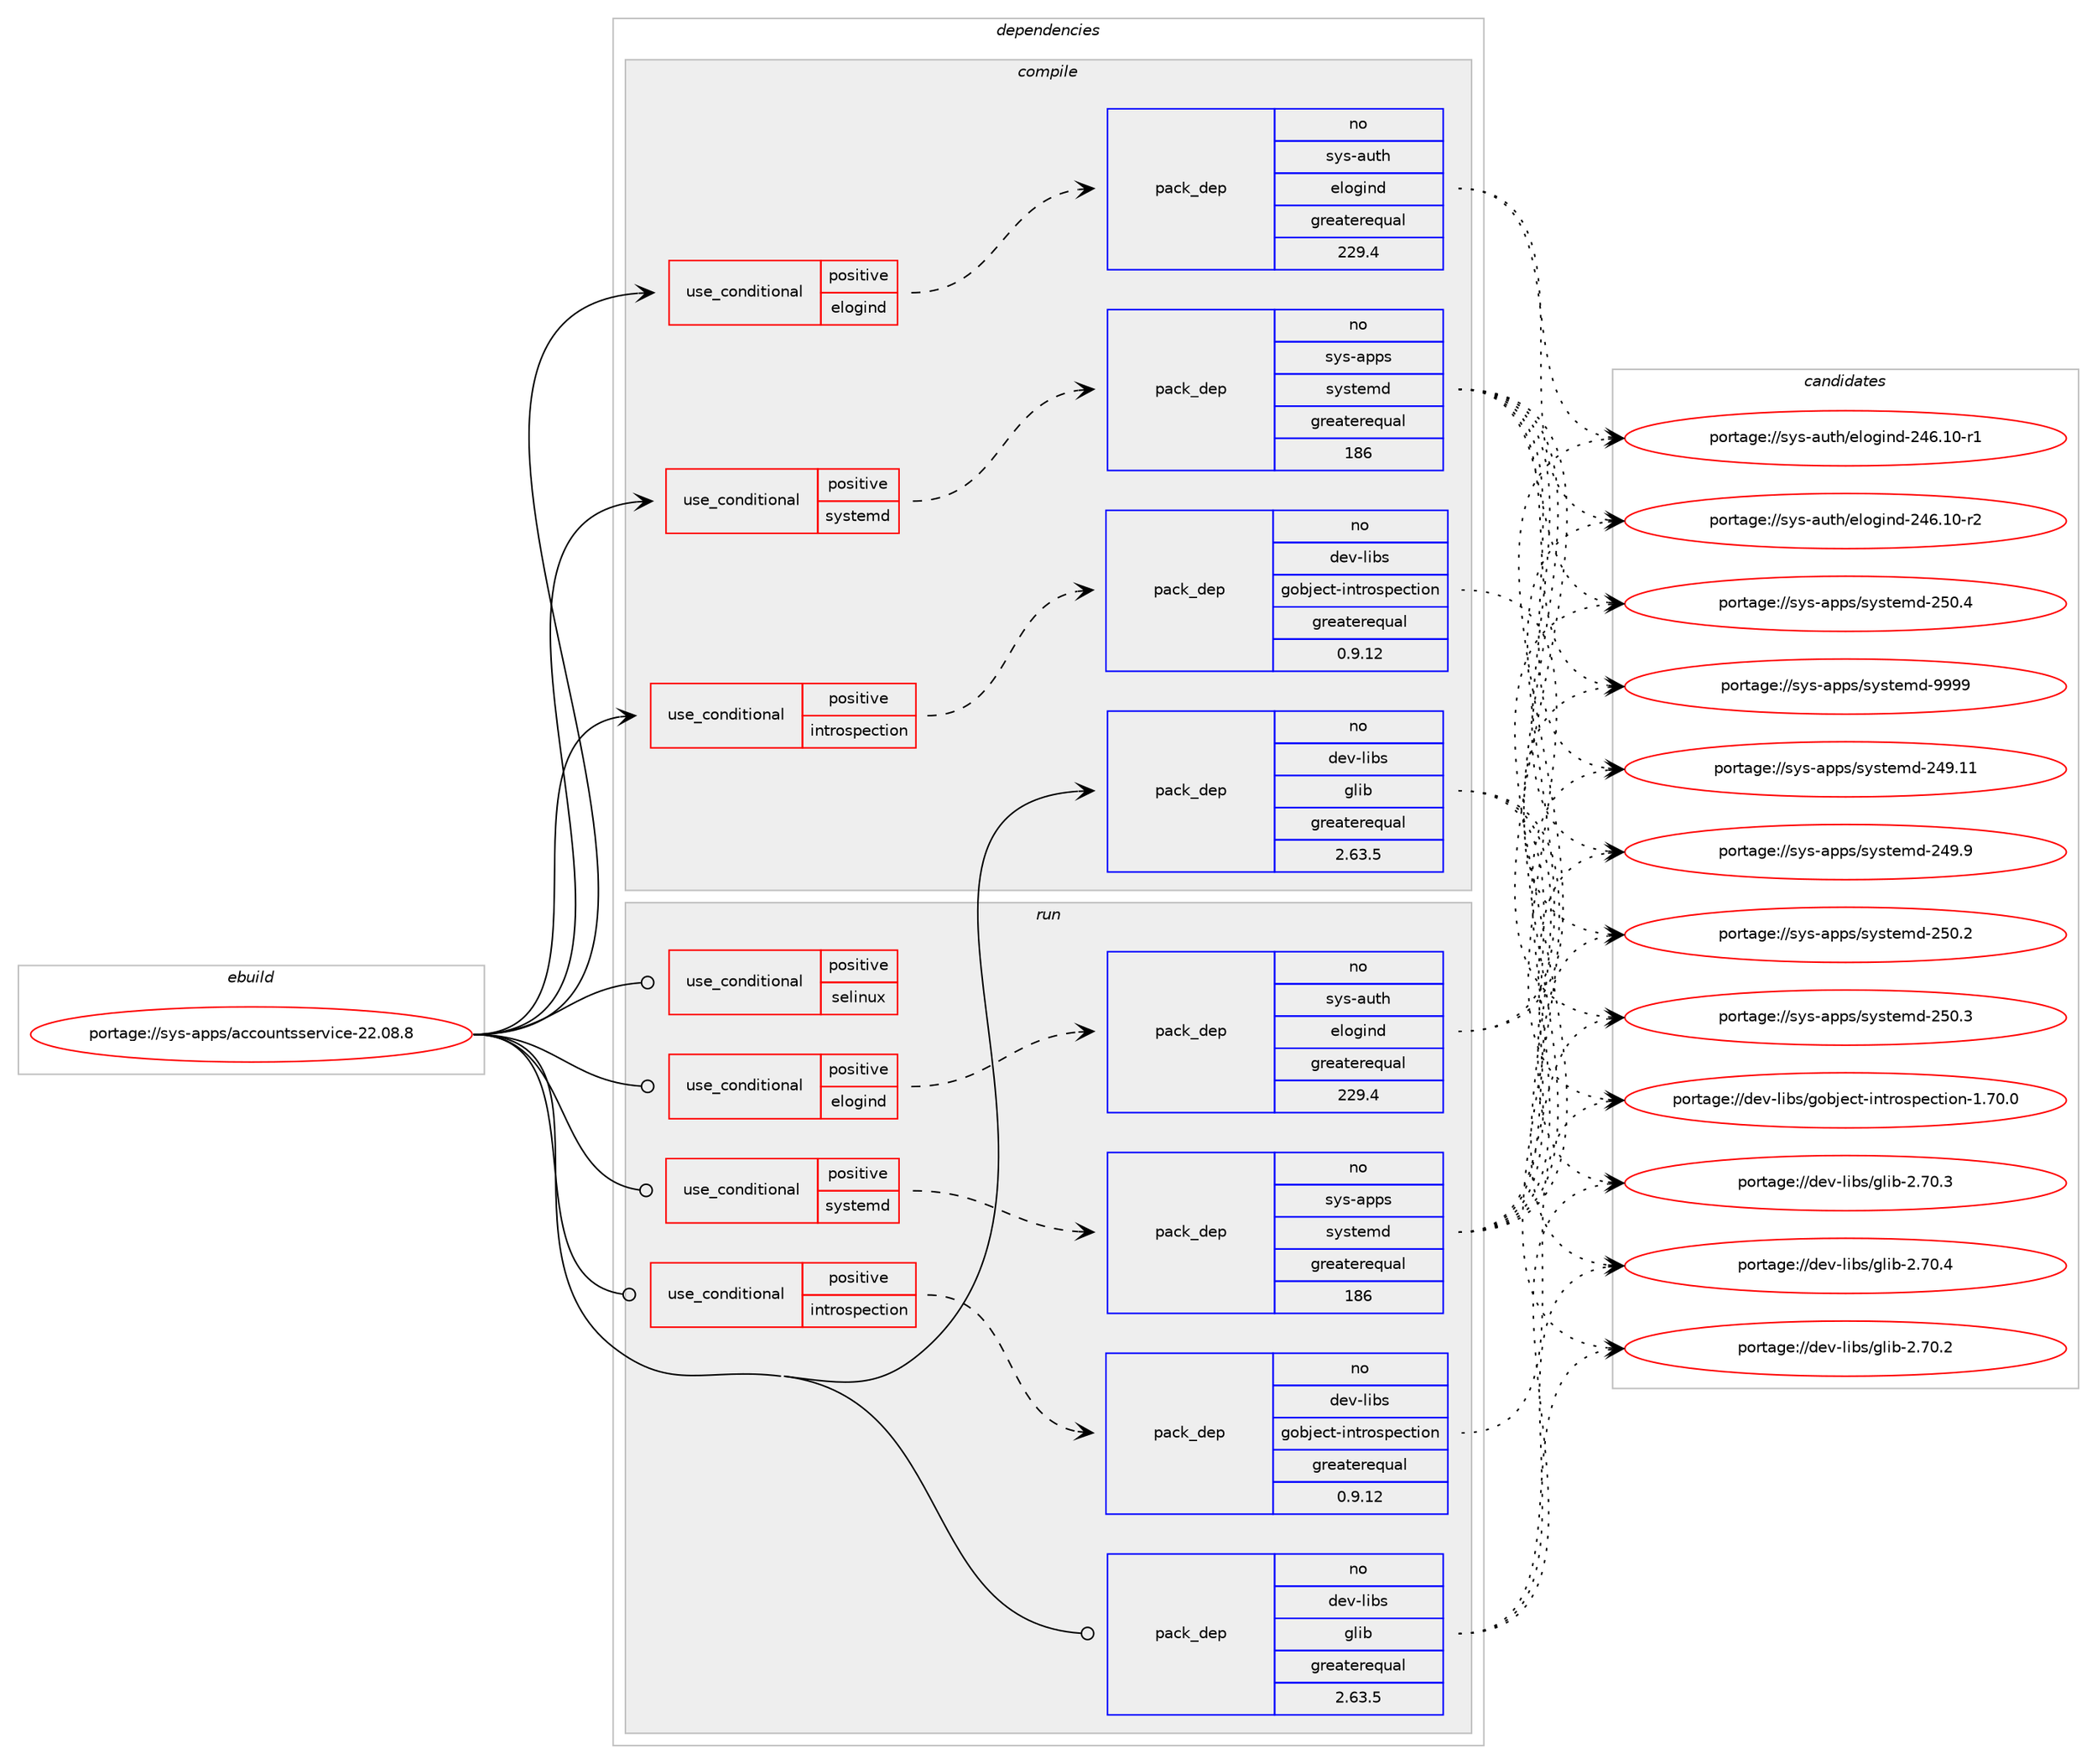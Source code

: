 digraph prolog {

# *************
# Graph options
# *************

newrank=true;
concentrate=true;
compound=true;
graph [rankdir=LR,fontname=Helvetica,fontsize=10,ranksep=1.5];#, ranksep=2.5, nodesep=0.2];
edge  [arrowhead=vee];
node  [fontname=Helvetica,fontsize=10];

# **********
# The ebuild
# **********

subgraph cluster_leftcol {
color=gray;
rank=same;
label=<<i>ebuild</i>>;
id [label="portage://sys-apps/accountsservice-22.08.8", color=red, width=4, href="../sys-apps/accountsservice-22.08.8.svg"];
}

# ****************
# The dependencies
# ****************

subgraph cluster_midcol {
color=gray;
label=<<i>dependencies</i>>;
subgraph cluster_compile {
fillcolor="#eeeeee";
style=filled;
label=<<i>compile</i>>;
subgraph cond245 {
dependency3025 [label=<<TABLE BORDER="0" CELLBORDER="1" CELLSPACING="0" CELLPADDING="4"><TR><TD ROWSPAN="3" CELLPADDING="10">use_conditional</TD></TR><TR><TD>positive</TD></TR><TR><TD>elogind</TD></TR></TABLE>>, shape=none, color=red];
subgraph pack2774 {
dependency3026 [label=<<TABLE BORDER="0" CELLBORDER="1" CELLSPACING="0" CELLPADDING="4" WIDTH="220"><TR><TD ROWSPAN="6" CELLPADDING="30">pack_dep</TD></TR><TR><TD WIDTH="110">no</TD></TR><TR><TD>sys-auth</TD></TR><TR><TD>elogind</TD></TR><TR><TD>greaterequal</TD></TR><TR><TD>229.4</TD></TR></TABLE>>, shape=none, color=blue];
}
dependency3025:e -> dependency3026:w [weight=20,style="dashed",arrowhead="vee"];
}
id:e -> dependency3025:w [weight=20,style="solid",arrowhead="vee"];
subgraph cond246 {
dependency3027 [label=<<TABLE BORDER="0" CELLBORDER="1" CELLSPACING="0" CELLPADDING="4"><TR><TD ROWSPAN="3" CELLPADDING="10">use_conditional</TD></TR><TR><TD>positive</TD></TR><TR><TD>introspection</TD></TR></TABLE>>, shape=none, color=red];
subgraph pack2775 {
dependency3028 [label=<<TABLE BORDER="0" CELLBORDER="1" CELLSPACING="0" CELLPADDING="4" WIDTH="220"><TR><TD ROWSPAN="6" CELLPADDING="30">pack_dep</TD></TR><TR><TD WIDTH="110">no</TD></TR><TR><TD>dev-libs</TD></TR><TR><TD>gobject-introspection</TD></TR><TR><TD>greaterequal</TD></TR><TR><TD>0.9.12</TD></TR></TABLE>>, shape=none, color=blue];
}
dependency3027:e -> dependency3028:w [weight=20,style="dashed",arrowhead="vee"];
}
id:e -> dependency3027:w [weight=20,style="solid",arrowhead="vee"];
subgraph cond247 {
dependency3029 [label=<<TABLE BORDER="0" CELLBORDER="1" CELLSPACING="0" CELLPADDING="4"><TR><TD ROWSPAN="3" CELLPADDING="10">use_conditional</TD></TR><TR><TD>positive</TD></TR><TR><TD>systemd</TD></TR></TABLE>>, shape=none, color=red];
subgraph pack2776 {
dependency3030 [label=<<TABLE BORDER="0" CELLBORDER="1" CELLSPACING="0" CELLPADDING="4" WIDTH="220"><TR><TD ROWSPAN="6" CELLPADDING="30">pack_dep</TD></TR><TR><TD WIDTH="110">no</TD></TR><TR><TD>sys-apps</TD></TR><TR><TD>systemd</TD></TR><TR><TD>greaterequal</TD></TR><TR><TD>186</TD></TR></TABLE>>, shape=none, color=blue];
}
dependency3029:e -> dependency3030:w [weight=20,style="dashed",arrowhead="vee"];
}
id:e -> dependency3029:w [weight=20,style="solid",arrowhead="vee"];
subgraph pack2777 {
dependency3031 [label=<<TABLE BORDER="0" CELLBORDER="1" CELLSPACING="0" CELLPADDING="4" WIDTH="220"><TR><TD ROWSPAN="6" CELLPADDING="30">pack_dep</TD></TR><TR><TD WIDTH="110">no</TD></TR><TR><TD>dev-libs</TD></TR><TR><TD>glib</TD></TR><TR><TD>greaterequal</TD></TR><TR><TD>2.63.5</TD></TR></TABLE>>, shape=none, color=blue];
}
id:e -> dependency3031:w [weight=20,style="solid",arrowhead="vee"];
# *** BEGIN UNKNOWN DEPENDENCY TYPE (TODO) ***
# id -> package_dependency(portage://sys-apps/accountsservice-22.08.8,install,no,sys-auth,polkit,none,[,,],[],[])
# *** END UNKNOWN DEPENDENCY TYPE (TODO) ***

# *** BEGIN UNKNOWN DEPENDENCY TYPE (TODO) ***
# id -> package_dependency(portage://sys-apps/accountsservice-22.08.8,install,no,virtual,libcrypt,none,[,,],any_same_slot,[])
# *** END UNKNOWN DEPENDENCY TYPE (TODO) ***

}
subgraph cluster_compileandrun {
fillcolor="#eeeeee";
style=filled;
label=<<i>compile and run</i>>;
}
subgraph cluster_run {
fillcolor="#eeeeee";
style=filled;
label=<<i>run</i>>;
subgraph cond248 {
dependency3032 [label=<<TABLE BORDER="0" CELLBORDER="1" CELLSPACING="0" CELLPADDING="4"><TR><TD ROWSPAN="3" CELLPADDING="10">use_conditional</TD></TR><TR><TD>positive</TD></TR><TR><TD>elogind</TD></TR></TABLE>>, shape=none, color=red];
subgraph pack2778 {
dependency3033 [label=<<TABLE BORDER="0" CELLBORDER="1" CELLSPACING="0" CELLPADDING="4" WIDTH="220"><TR><TD ROWSPAN="6" CELLPADDING="30">pack_dep</TD></TR><TR><TD WIDTH="110">no</TD></TR><TR><TD>sys-auth</TD></TR><TR><TD>elogind</TD></TR><TR><TD>greaterequal</TD></TR><TR><TD>229.4</TD></TR></TABLE>>, shape=none, color=blue];
}
dependency3032:e -> dependency3033:w [weight=20,style="dashed",arrowhead="vee"];
}
id:e -> dependency3032:w [weight=20,style="solid",arrowhead="odot"];
subgraph cond249 {
dependency3034 [label=<<TABLE BORDER="0" CELLBORDER="1" CELLSPACING="0" CELLPADDING="4"><TR><TD ROWSPAN="3" CELLPADDING="10">use_conditional</TD></TR><TR><TD>positive</TD></TR><TR><TD>introspection</TD></TR></TABLE>>, shape=none, color=red];
subgraph pack2779 {
dependency3035 [label=<<TABLE BORDER="0" CELLBORDER="1" CELLSPACING="0" CELLPADDING="4" WIDTH="220"><TR><TD ROWSPAN="6" CELLPADDING="30">pack_dep</TD></TR><TR><TD WIDTH="110">no</TD></TR><TR><TD>dev-libs</TD></TR><TR><TD>gobject-introspection</TD></TR><TR><TD>greaterequal</TD></TR><TR><TD>0.9.12</TD></TR></TABLE>>, shape=none, color=blue];
}
dependency3034:e -> dependency3035:w [weight=20,style="dashed",arrowhead="vee"];
}
id:e -> dependency3034:w [weight=20,style="solid",arrowhead="odot"];
subgraph cond250 {
dependency3036 [label=<<TABLE BORDER="0" CELLBORDER="1" CELLSPACING="0" CELLPADDING="4"><TR><TD ROWSPAN="3" CELLPADDING="10">use_conditional</TD></TR><TR><TD>positive</TD></TR><TR><TD>selinux</TD></TR></TABLE>>, shape=none, color=red];
# *** BEGIN UNKNOWN DEPENDENCY TYPE (TODO) ***
# dependency3036 -> package_dependency(portage://sys-apps/accountsservice-22.08.8,run,no,sec-policy,selinux-accountsd,none,[,,],[],[])
# *** END UNKNOWN DEPENDENCY TYPE (TODO) ***

}
id:e -> dependency3036:w [weight=20,style="solid",arrowhead="odot"];
subgraph cond251 {
dependency3037 [label=<<TABLE BORDER="0" CELLBORDER="1" CELLSPACING="0" CELLPADDING="4"><TR><TD ROWSPAN="3" CELLPADDING="10">use_conditional</TD></TR><TR><TD>positive</TD></TR><TR><TD>systemd</TD></TR></TABLE>>, shape=none, color=red];
subgraph pack2780 {
dependency3038 [label=<<TABLE BORDER="0" CELLBORDER="1" CELLSPACING="0" CELLPADDING="4" WIDTH="220"><TR><TD ROWSPAN="6" CELLPADDING="30">pack_dep</TD></TR><TR><TD WIDTH="110">no</TD></TR><TR><TD>sys-apps</TD></TR><TR><TD>systemd</TD></TR><TR><TD>greaterequal</TD></TR><TR><TD>186</TD></TR></TABLE>>, shape=none, color=blue];
}
dependency3037:e -> dependency3038:w [weight=20,style="dashed",arrowhead="vee"];
}
id:e -> dependency3037:w [weight=20,style="solid",arrowhead="odot"];
subgraph pack2781 {
dependency3039 [label=<<TABLE BORDER="0" CELLBORDER="1" CELLSPACING="0" CELLPADDING="4" WIDTH="220"><TR><TD ROWSPAN="6" CELLPADDING="30">pack_dep</TD></TR><TR><TD WIDTH="110">no</TD></TR><TR><TD>dev-libs</TD></TR><TR><TD>glib</TD></TR><TR><TD>greaterequal</TD></TR><TR><TD>2.63.5</TD></TR></TABLE>>, shape=none, color=blue];
}
id:e -> dependency3039:w [weight=20,style="solid",arrowhead="odot"];
# *** BEGIN UNKNOWN DEPENDENCY TYPE (TODO) ***
# id -> package_dependency(portage://sys-apps/accountsservice-22.08.8,run,no,sys-auth,polkit,none,[,,],[],[])
# *** END UNKNOWN DEPENDENCY TYPE (TODO) ***

# *** BEGIN UNKNOWN DEPENDENCY TYPE (TODO) ***
# id -> package_dependency(portage://sys-apps/accountsservice-22.08.8,run,no,virtual,libcrypt,none,[,,],any_same_slot,[])
# *** END UNKNOWN DEPENDENCY TYPE (TODO) ***

}
}

# **************
# The candidates
# **************

subgraph cluster_choices {
rank=same;
color=gray;
label=<<i>candidates</i>>;

subgraph choice2774 {
color=black;
nodesep=1;
choice115121115459711711610447101108111103105110100455052544649484511449 [label="portage://sys-auth/elogind-246.10-r1", color=red, width=4,href="../sys-auth/elogind-246.10-r1.svg"];
choice115121115459711711610447101108111103105110100455052544649484511450 [label="portage://sys-auth/elogind-246.10-r2", color=red, width=4,href="../sys-auth/elogind-246.10-r2.svg"];
dependency3026:e -> choice115121115459711711610447101108111103105110100455052544649484511449:w [style=dotted,weight="100"];
dependency3026:e -> choice115121115459711711610447101108111103105110100455052544649484511450:w [style=dotted,weight="100"];
}
subgraph choice2775 {
color=black;
nodesep=1;
choice1001011184510810598115471031119810610199116451051101161141111151121019911610511111045494655484648 [label="portage://dev-libs/gobject-introspection-1.70.0", color=red, width=4,href="../dev-libs/gobject-introspection-1.70.0.svg"];
dependency3028:e -> choice1001011184510810598115471031119810610199116451051101161141111151121019911610511111045494655484648:w [style=dotted,weight="100"];
}
subgraph choice2776 {
color=black;
nodesep=1;
choice11512111545971121121154711512111511610110910045505257464949 [label="portage://sys-apps/systemd-249.11", color=red, width=4,href="../sys-apps/systemd-249.11.svg"];
choice115121115459711211211547115121115116101109100455052574657 [label="portage://sys-apps/systemd-249.9", color=red, width=4,href="../sys-apps/systemd-249.9.svg"];
choice115121115459711211211547115121115116101109100455053484650 [label="portage://sys-apps/systemd-250.2", color=red, width=4,href="../sys-apps/systemd-250.2.svg"];
choice115121115459711211211547115121115116101109100455053484651 [label="portage://sys-apps/systemd-250.3", color=red, width=4,href="../sys-apps/systemd-250.3.svg"];
choice115121115459711211211547115121115116101109100455053484652 [label="portage://sys-apps/systemd-250.4", color=red, width=4,href="../sys-apps/systemd-250.4.svg"];
choice1151211154597112112115471151211151161011091004557575757 [label="portage://sys-apps/systemd-9999", color=red, width=4,href="../sys-apps/systemd-9999.svg"];
dependency3030:e -> choice11512111545971121121154711512111511610110910045505257464949:w [style=dotted,weight="100"];
dependency3030:e -> choice115121115459711211211547115121115116101109100455052574657:w [style=dotted,weight="100"];
dependency3030:e -> choice115121115459711211211547115121115116101109100455053484650:w [style=dotted,weight="100"];
dependency3030:e -> choice115121115459711211211547115121115116101109100455053484651:w [style=dotted,weight="100"];
dependency3030:e -> choice115121115459711211211547115121115116101109100455053484652:w [style=dotted,weight="100"];
dependency3030:e -> choice1151211154597112112115471151211151161011091004557575757:w [style=dotted,weight="100"];
}
subgraph choice2777 {
color=black;
nodesep=1;
choice1001011184510810598115471031081059845504655484650 [label="portage://dev-libs/glib-2.70.2", color=red, width=4,href="../dev-libs/glib-2.70.2.svg"];
choice1001011184510810598115471031081059845504655484651 [label="portage://dev-libs/glib-2.70.3", color=red, width=4,href="../dev-libs/glib-2.70.3.svg"];
choice1001011184510810598115471031081059845504655484652 [label="portage://dev-libs/glib-2.70.4", color=red, width=4,href="../dev-libs/glib-2.70.4.svg"];
dependency3031:e -> choice1001011184510810598115471031081059845504655484650:w [style=dotted,weight="100"];
dependency3031:e -> choice1001011184510810598115471031081059845504655484651:w [style=dotted,weight="100"];
dependency3031:e -> choice1001011184510810598115471031081059845504655484652:w [style=dotted,weight="100"];
}
subgraph choice2778 {
color=black;
nodesep=1;
choice115121115459711711610447101108111103105110100455052544649484511449 [label="portage://sys-auth/elogind-246.10-r1", color=red, width=4,href="../sys-auth/elogind-246.10-r1.svg"];
choice115121115459711711610447101108111103105110100455052544649484511450 [label="portage://sys-auth/elogind-246.10-r2", color=red, width=4,href="../sys-auth/elogind-246.10-r2.svg"];
dependency3033:e -> choice115121115459711711610447101108111103105110100455052544649484511449:w [style=dotted,weight="100"];
dependency3033:e -> choice115121115459711711610447101108111103105110100455052544649484511450:w [style=dotted,weight="100"];
}
subgraph choice2779 {
color=black;
nodesep=1;
choice1001011184510810598115471031119810610199116451051101161141111151121019911610511111045494655484648 [label="portage://dev-libs/gobject-introspection-1.70.0", color=red, width=4,href="../dev-libs/gobject-introspection-1.70.0.svg"];
dependency3035:e -> choice1001011184510810598115471031119810610199116451051101161141111151121019911610511111045494655484648:w [style=dotted,weight="100"];
}
subgraph choice2780 {
color=black;
nodesep=1;
choice11512111545971121121154711512111511610110910045505257464949 [label="portage://sys-apps/systemd-249.11", color=red, width=4,href="../sys-apps/systemd-249.11.svg"];
choice115121115459711211211547115121115116101109100455052574657 [label="portage://sys-apps/systemd-249.9", color=red, width=4,href="../sys-apps/systemd-249.9.svg"];
choice115121115459711211211547115121115116101109100455053484650 [label="portage://sys-apps/systemd-250.2", color=red, width=4,href="../sys-apps/systemd-250.2.svg"];
choice115121115459711211211547115121115116101109100455053484651 [label="portage://sys-apps/systemd-250.3", color=red, width=4,href="../sys-apps/systemd-250.3.svg"];
choice115121115459711211211547115121115116101109100455053484652 [label="portage://sys-apps/systemd-250.4", color=red, width=4,href="../sys-apps/systemd-250.4.svg"];
choice1151211154597112112115471151211151161011091004557575757 [label="portage://sys-apps/systemd-9999", color=red, width=4,href="../sys-apps/systemd-9999.svg"];
dependency3038:e -> choice11512111545971121121154711512111511610110910045505257464949:w [style=dotted,weight="100"];
dependency3038:e -> choice115121115459711211211547115121115116101109100455052574657:w [style=dotted,weight="100"];
dependency3038:e -> choice115121115459711211211547115121115116101109100455053484650:w [style=dotted,weight="100"];
dependency3038:e -> choice115121115459711211211547115121115116101109100455053484651:w [style=dotted,weight="100"];
dependency3038:e -> choice115121115459711211211547115121115116101109100455053484652:w [style=dotted,weight="100"];
dependency3038:e -> choice1151211154597112112115471151211151161011091004557575757:w [style=dotted,weight="100"];
}
subgraph choice2781 {
color=black;
nodesep=1;
choice1001011184510810598115471031081059845504655484650 [label="portage://dev-libs/glib-2.70.2", color=red, width=4,href="../dev-libs/glib-2.70.2.svg"];
choice1001011184510810598115471031081059845504655484651 [label="portage://dev-libs/glib-2.70.3", color=red, width=4,href="../dev-libs/glib-2.70.3.svg"];
choice1001011184510810598115471031081059845504655484652 [label="portage://dev-libs/glib-2.70.4", color=red, width=4,href="../dev-libs/glib-2.70.4.svg"];
dependency3039:e -> choice1001011184510810598115471031081059845504655484650:w [style=dotted,weight="100"];
dependency3039:e -> choice1001011184510810598115471031081059845504655484651:w [style=dotted,weight="100"];
dependency3039:e -> choice1001011184510810598115471031081059845504655484652:w [style=dotted,weight="100"];
}
}

}
